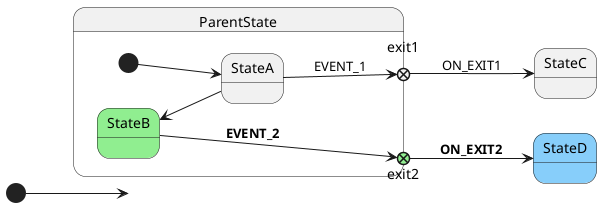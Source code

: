 @startuml
left to right direction

[*] --> ParentState

state ParentState {
    state StateB #LightGreen
    state exit1 <<exitpoint>>
    state exit2 <<exitpoint>> #LightGreen 
    [*] --> StateA
    StateA -up-> StateB
    StateA --> exit1: EVENT_1
    StateB --> exit2: **EVENT_2**
}

state StateD #LightSkyBlue
exit1 --> StateC: ON_EXIT1
exit2 --> StateD: **ON_EXIT2**

@enduml